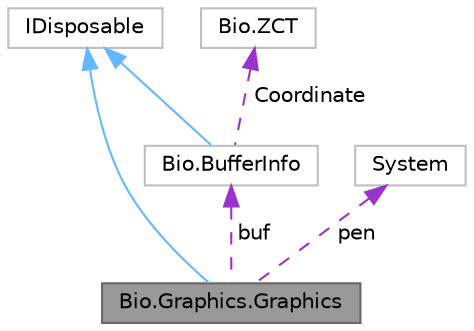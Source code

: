 digraph "Bio.Graphics.Graphics"
{
 // LATEX_PDF_SIZE
  bgcolor="transparent";
  edge [fontname=Helvetica,fontsize=10,labelfontname=Helvetica,labelfontsize=10];
  node [fontname=Helvetica,fontsize=10,shape=box,height=0.2,width=0.4];
  Node1 [label="Bio.Graphics.Graphics",height=0.2,width=0.4,color="gray40", fillcolor="grey60", style="filled", fontcolor="black",tooltip=" "];
  Node2 -> Node1 [dir="back",color="steelblue1",style="solid"];
  Node2 [label="IDisposable",height=0.2,width=0.4,color="grey75", fillcolor="white", style="filled",tooltip=" "];
  Node3 -> Node1 [dir="back",color="darkorchid3",style="dashed",label=" buf" ];
  Node3 [label="Bio.BufferInfo",height=0.2,width=0.4,color="grey75", fillcolor="white", style="filled",URL="$class_bio_1_1_buffer_info.html",tooltip=" "];
  Node2 -> Node3 [dir="back",color="steelblue1",style="solid"];
  Node4 -> Node3 [dir="back",color="darkorchid3",style="dashed",label=" Coordinate" ];
  Node4 [label="Bio.ZCT",height=0.2,width=0.4,color="grey75", fillcolor="white", style="filled",URL="$struct_bio_1_1_z_c_t.html",tooltip=" "];
  Node5 -> Node1 [dir="back",color="darkorchid3",style="dashed",label=" pen" ];
  Node5 [label="System",height=0.2,width=0.4,color="grey75", fillcolor="white", style="filled",tooltip=" "];
}
